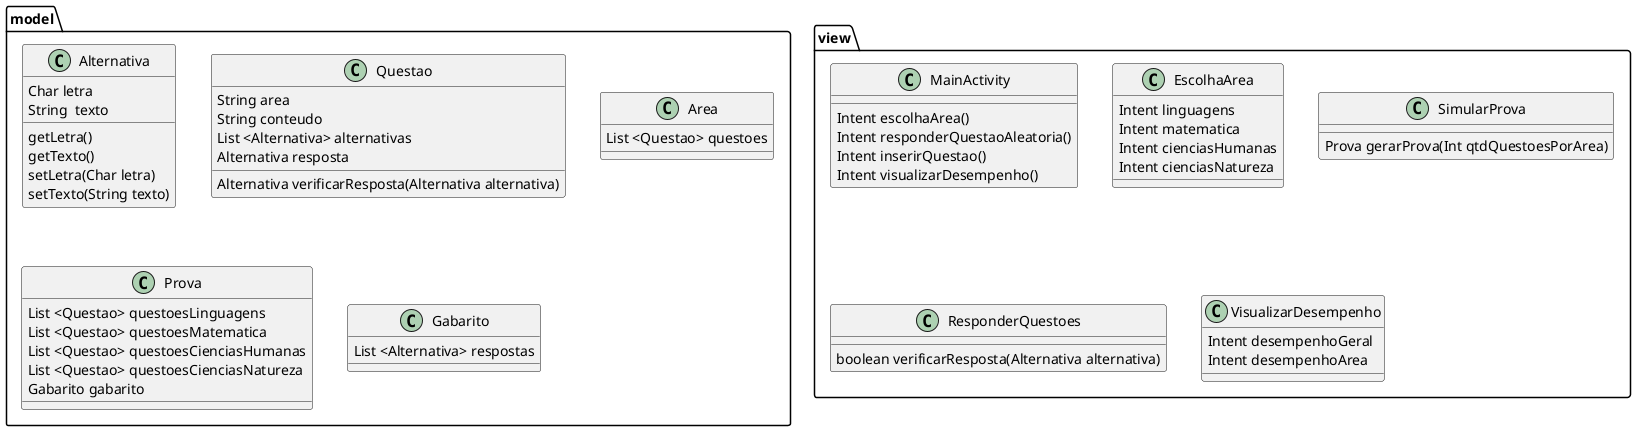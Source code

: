 @startuml Diagrama de Classes

package "model" {

     Class "Alternativa" {
        Char letra
        String  texto
        getLetra()
        getTexto()
        setLetra(Char letra)
        setTexto(String texto)
    }
    Class "Questao" {
        String area
        String conteudo 
        List <Alternativa> alternativas
        Alternativa resposta
        Alternativa verificarResposta(Alternativa alternativa)
    }

    Class "Area" {
        List <Questao> questoes
    }


    Class "Prova" {
        List <Questao> questoesLinguagens
        List <Questao> questoesMatematica
        List <Questao> questoesCienciasHumanas
        List <Questao> questoesCienciasNatureza
        Gabarito gabarito
    }
    Class "Gabarito" {
        List <Alternativa> respostas
    }
}

package "view" {

    Class MainActivity {
        Intent escolhaArea()
        Intent responderQuestaoAleatoria()
        Intent inserirQuestao()
        Intent visualizarDesempenho()
    }

    Class EscolhaArea {
        Intent linguagens
        Intent matematica
        Intent cienciasHumanas
        Intent cienciasNatureza
        
    }
    Class SimularProva {
        Prova gerarProva(Int qtdQuestoesPorArea)        
    }
    Class ResponderQuestoes {
        boolean verificarResposta(Alternativa alternativa)
    }

    Class VisualizarDesempenho {
        Intent desempenhoGeral
        Intent desempenhoArea
        
    }

}



@enduml